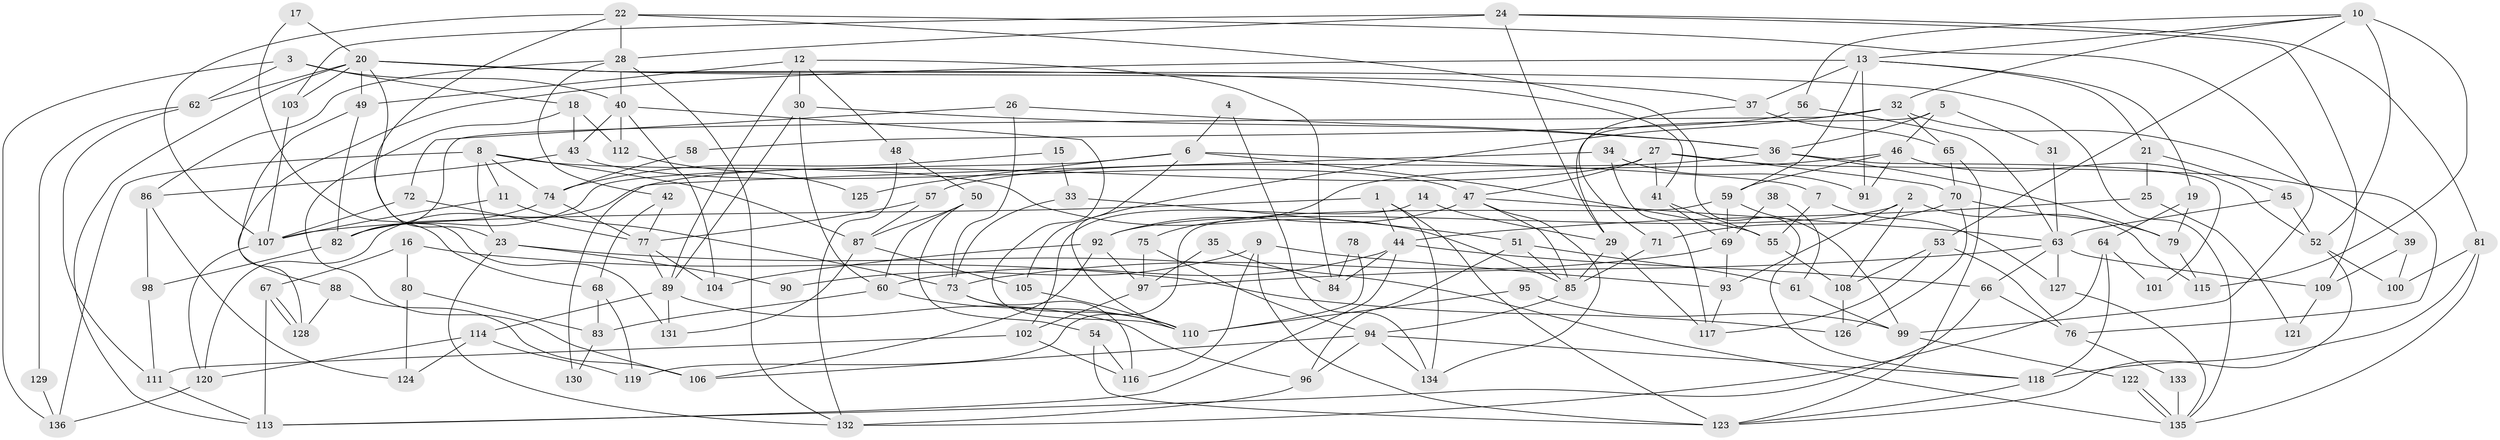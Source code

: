 // Generated by graph-tools (version 1.1) at 2025/50/03/09/25 03:50:08]
// undirected, 136 vertices, 272 edges
graph export_dot {
graph [start="1"]
  node [color=gray90,style=filled];
  1;
  2;
  3;
  4;
  5;
  6;
  7;
  8;
  9;
  10;
  11;
  12;
  13;
  14;
  15;
  16;
  17;
  18;
  19;
  20;
  21;
  22;
  23;
  24;
  25;
  26;
  27;
  28;
  29;
  30;
  31;
  32;
  33;
  34;
  35;
  36;
  37;
  38;
  39;
  40;
  41;
  42;
  43;
  44;
  45;
  46;
  47;
  48;
  49;
  50;
  51;
  52;
  53;
  54;
  55;
  56;
  57;
  58;
  59;
  60;
  61;
  62;
  63;
  64;
  65;
  66;
  67;
  68;
  69;
  70;
  71;
  72;
  73;
  74;
  75;
  76;
  77;
  78;
  79;
  80;
  81;
  82;
  83;
  84;
  85;
  86;
  87;
  88;
  89;
  90;
  91;
  92;
  93;
  94;
  95;
  96;
  97;
  98;
  99;
  100;
  101;
  102;
  103;
  104;
  105;
  106;
  107;
  108;
  109;
  110;
  111;
  112;
  113;
  114;
  115;
  116;
  117;
  118;
  119;
  120;
  121;
  122;
  123;
  124;
  125;
  126;
  127;
  128;
  129;
  130;
  131;
  132;
  133;
  134;
  135;
  136;
  1 -- 123;
  1 -- 44;
  1 -- 107;
  1 -- 134;
  2 -- 115;
  2 -- 93;
  2 -- 92;
  2 -- 108;
  3 -- 40;
  3 -- 18;
  3 -- 62;
  3 -- 136;
  4 -- 6;
  4 -- 134;
  5 -- 29;
  5 -- 46;
  5 -- 31;
  5 -- 36;
  6 -- 110;
  6 -- 7;
  6 -- 55;
  6 -- 82;
  6 -- 125;
  7 -- 55;
  7 -- 127;
  8 -- 136;
  8 -- 85;
  8 -- 11;
  8 -- 23;
  8 -- 74;
  8 -- 87;
  9 -- 123;
  9 -- 116;
  9 -- 90;
  9 -- 93;
  10 -- 53;
  10 -- 32;
  10 -- 13;
  10 -- 52;
  10 -- 56;
  10 -- 115;
  11 -- 73;
  11 -- 107;
  12 -- 49;
  12 -- 89;
  12 -- 30;
  12 -- 48;
  12 -- 84;
  13 -- 128;
  13 -- 19;
  13 -- 21;
  13 -- 37;
  13 -- 59;
  13 -- 91;
  14 -- 102;
  14 -- 29;
  15 -- 33;
  15 -- 74;
  16 -- 126;
  16 -- 67;
  16 -- 80;
  17 -- 68;
  17 -- 20;
  18 -- 106;
  18 -- 43;
  18 -- 112;
  19 -- 79;
  19 -- 64;
  20 -- 23;
  20 -- 135;
  20 -- 37;
  20 -- 41;
  20 -- 49;
  20 -- 62;
  20 -- 103;
  20 -- 113;
  21 -- 45;
  21 -- 25;
  22 -- 118;
  22 -- 107;
  22 -- 28;
  22 -- 99;
  22 -- 131;
  23 -- 132;
  23 -- 90;
  23 -- 135;
  24 -- 103;
  24 -- 28;
  24 -- 29;
  24 -- 81;
  24 -- 109;
  25 -- 44;
  25 -- 121;
  26 -- 72;
  26 -- 36;
  26 -- 73;
  27 -- 70;
  27 -- 41;
  27 -- 47;
  27 -- 76;
  27 -- 120;
  28 -- 132;
  28 -- 40;
  28 -- 42;
  28 -- 86;
  29 -- 117;
  29 -- 85;
  30 -- 36;
  30 -- 60;
  30 -- 89;
  31 -- 63;
  32 -- 65;
  32 -- 39;
  32 -- 82;
  32 -- 105;
  33 -- 51;
  33 -- 73;
  34 -- 91;
  34 -- 117;
  34 -- 130;
  35 -- 84;
  35 -- 97;
  36 -- 57;
  36 -- 79;
  36 -- 101;
  37 -- 65;
  37 -- 71;
  38 -- 69;
  38 -- 61;
  39 -- 109;
  39 -- 100;
  40 -- 104;
  40 -- 43;
  40 -- 110;
  40 -- 112;
  41 -- 69;
  41 -- 55;
  42 -- 77;
  42 -- 68;
  43 -- 47;
  43 -- 86;
  44 -- 113;
  44 -- 60;
  44 -- 66;
  44 -- 84;
  45 -- 52;
  45 -- 63;
  46 -- 52;
  46 -- 75;
  46 -- 59;
  46 -- 91;
  47 -- 134;
  47 -- 63;
  47 -- 85;
  47 -- 92;
  48 -- 50;
  48 -- 132;
  49 -- 82;
  49 -- 88;
  50 -- 87;
  50 -- 60;
  50 -- 54;
  51 -- 96;
  51 -- 85;
  51 -- 61;
  52 -- 123;
  52 -- 100;
  53 -- 76;
  53 -- 108;
  53 -- 117;
  54 -- 116;
  54 -- 123;
  55 -- 108;
  56 -- 63;
  56 -- 58;
  57 -- 87;
  57 -- 77;
  58 -- 74;
  59 -- 69;
  59 -- 99;
  59 -- 119;
  60 -- 110;
  60 -- 83;
  61 -- 99;
  62 -- 111;
  62 -- 129;
  63 -- 66;
  63 -- 97;
  63 -- 109;
  63 -- 127;
  64 -- 118;
  64 -- 101;
  64 -- 132;
  65 -- 123;
  65 -- 70;
  66 -- 113;
  66 -- 76;
  67 -- 113;
  67 -- 128;
  67 -- 128;
  68 -- 119;
  68 -- 83;
  69 -- 73;
  69 -- 93;
  70 -- 71;
  70 -- 79;
  70 -- 126;
  71 -- 85;
  72 -- 107;
  72 -- 77;
  73 -- 110;
  73 -- 116;
  74 -- 82;
  74 -- 77;
  75 -- 97;
  75 -- 94;
  76 -- 133;
  77 -- 89;
  77 -- 104;
  78 -- 110;
  78 -- 84;
  79 -- 115;
  80 -- 83;
  80 -- 124;
  81 -- 135;
  81 -- 100;
  81 -- 118;
  82 -- 98;
  83 -- 130;
  85 -- 94;
  86 -- 98;
  86 -- 124;
  87 -- 131;
  87 -- 105;
  88 -- 106;
  88 -- 128;
  89 -- 114;
  89 -- 96;
  89 -- 131;
  92 -- 97;
  92 -- 104;
  92 -- 106;
  93 -- 117;
  94 -- 96;
  94 -- 106;
  94 -- 118;
  94 -- 134;
  95 -- 110;
  95 -- 99;
  96 -- 132;
  97 -- 102;
  98 -- 111;
  99 -- 122;
  102 -- 111;
  102 -- 116;
  103 -- 107;
  105 -- 110;
  107 -- 120;
  108 -- 126;
  109 -- 121;
  111 -- 113;
  112 -- 125;
  114 -- 124;
  114 -- 120;
  114 -- 119;
  118 -- 123;
  120 -- 136;
  122 -- 135;
  122 -- 135;
  127 -- 135;
  129 -- 136;
  133 -- 135;
}
